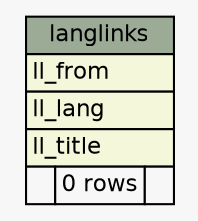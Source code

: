 // dot 2.38.0 on Linux 3.14.35-28.38.amzn1.x86_64
// SchemaSpy rev Unknown
digraph "langlinks" {
  graph [
    rankdir="RL"
    bgcolor="#f7f7f7"
    nodesep="0.18"
    ranksep="0.46"
    fontname="Helvetica"
    fontsize="11"
  ];
  node [
    fontname="Helvetica"
    fontsize="11"
    shape="plaintext"
  ];
  edge [
    arrowsize="0.8"
  ];
  "langlinks" [
    label=<
    <TABLE BORDER="0" CELLBORDER="1" CELLSPACING="0" BGCOLOR="#ffffff">
      <TR><TD COLSPAN="3" BGCOLOR="#9bab96" ALIGN="CENTER">langlinks</TD></TR>
      <TR><TD PORT="ll_from" COLSPAN="3" BGCOLOR="#f4f7da" ALIGN="LEFT">ll_from</TD></TR>
      <TR><TD PORT="ll_lang" COLSPAN="3" BGCOLOR="#f4f7da" ALIGN="LEFT">ll_lang</TD></TR>
      <TR><TD PORT="ll_title" COLSPAN="3" BGCOLOR="#f4f7da" ALIGN="LEFT">ll_title</TD></TR>
      <TR><TD ALIGN="LEFT" BGCOLOR="#f7f7f7">  </TD><TD ALIGN="RIGHT" BGCOLOR="#f7f7f7">0 rows</TD><TD ALIGN="RIGHT" BGCOLOR="#f7f7f7">  </TD></TR>
    </TABLE>>
    URL="tables/langlinks.html"
    tooltip="langlinks"
  ];
}
